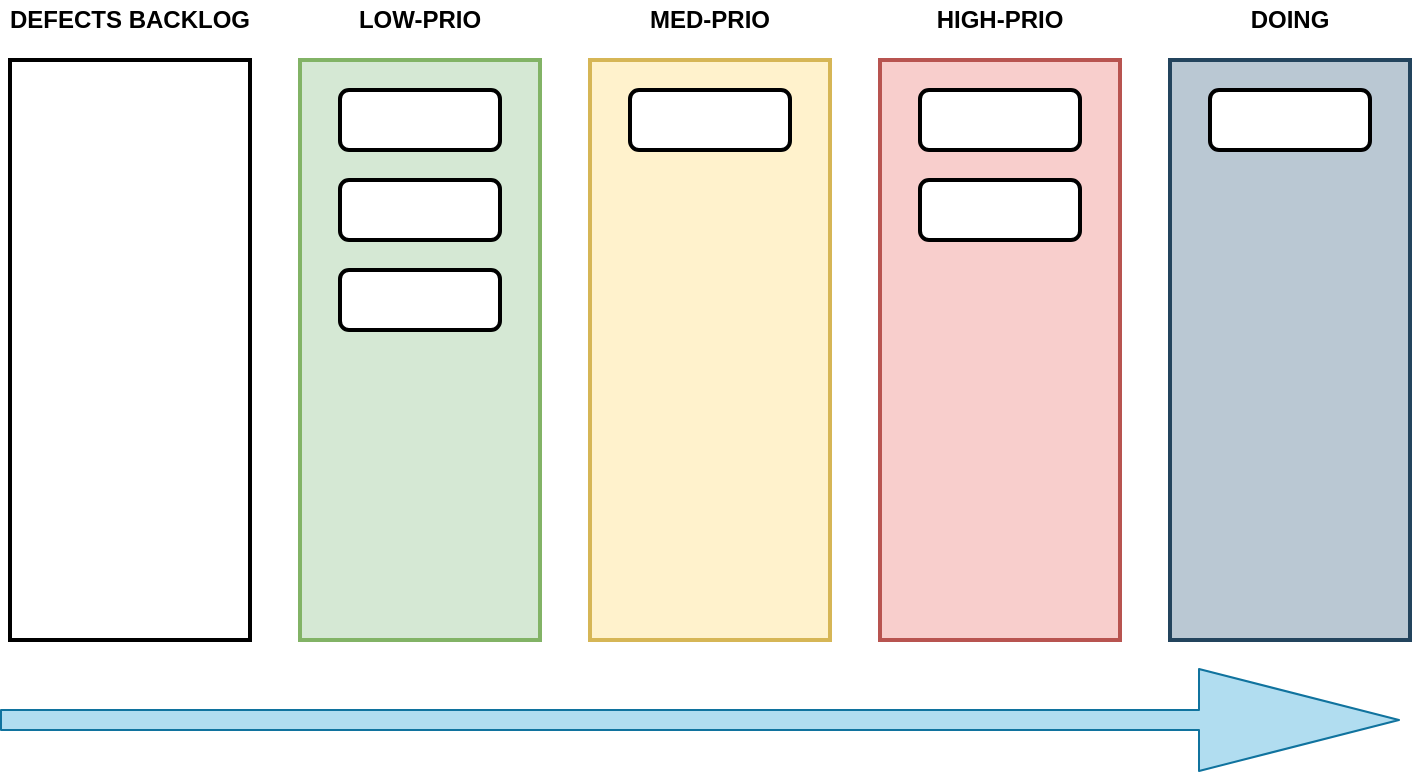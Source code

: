 <mxfile version="10.6.0" type="device"><diagram id="7FdF3VqkgL_xSBzLzh1t" name="Page-1"><mxGraphModel dx="1162" dy="596" grid="1" gridSize="10" guides="1" tooltips="1" connect="1" arrows="1" fold="1" page="1" pageScale="1" pageWidth="827" pageHeight="1169" math="0" shadow="0"><root><mxCell id="0"/><mxCell id="1" parent="0"/><mxCell id="DFLEQGwX5jp6h5wGRo_q-8" value="" style="rounded=0;whiteSpace=wrap;html=1;fillColor=#d5e8d4;strokeColor=#82b366;strokeWidth=2;" vertex="1" parent="1"><mxGeometry x="230" y="160" width="120" height="290" as="geometry"/></mxCell><mxCell id="DFLEQGwX5jp6h5wGRo_q-9" value="DEFECTS BACKLOG" style="text;html=1;strokeColor=none;fillColor=none;align=center;verticalAlign=middle;whiteSpace=wrap;rounded=0;fontStyle=1" vertex="1" parent="1"><mxGeometry x="80" y="130" width="130" height="20" as="geometry"/></mxCell><mxCell id="DFLEQGwX5jp6h5wGRo_q-10" value="LOW-PRIO" style="text;html=1;strokeColor=none;fillColor=none;align=center;verticalAlign=middle;whiteSpace=wrap;rounded=0;fontStyle=1" vertex="1" parent="1"><mxGeometry x="225" y="130" width="130" height="20" as="geometry"/></mxCell><mxCell id="DFLEQGwX5jp6h5wGRo_q-11" value="" style="rounded=0;whiteSpace=wrap;html=1;fillColor=#fff2cc;strokeColor=#d6b656;strokeWidth=2;" vertex="1" parent="1"><mxGeometry x="375" y="160" width="120" height="290" as="geometry"/></mxCell><mxCell id="DFLEQGwX5jp6h5wGRo_q-12" value="MED-PRIO&lt;br&gt;" style="text;html=1;strokeColor=none;fillColor=none;align=center;verticalAlign=middle;whiteSpace=wrap;rounded=0;fontStyle=1" vertex="1" parent="1"><mxGeometry x="370" y="130" width="130" height="20" as="geometry"/></mxCell><mxCell id="DFLEQGwX5jp6h5wGRo_q-13" value="" style="rounded=0;whiteSpace=wrap;html=1;fillColor=#f8cecc;strokeColor=#b85450;strokeWidth=2;" vertex="1" parent="1"><mxGeometry x="520" y="160" width="120" height="290" as="geometry"/></mxCell><mxCell id="DFLEQGwX5jp6h5wGRo_q-14" value="HIGH-PRIO" style="text;html=1;strokeColor=none;fillColor=none;align=center;verticalAlign=middle;whiteSpace=wrap;rounded=0;fontStyle=1" vertex="1" parent="1"><mxGeometry x="515" y="130" width="130" height="20" as="geometry"/></mxCell><mxCell id="DFLEQGwX5jp6h5wGRo_q-16" value="" style="rounded=0;whiteSpace=wrap;html=1;strokeWidth=2;fillColor=#bac8d3;strokeColor=#23445d;" vertex="1" parent="1"><mxGeometry x="665" y="160" width="120" height="290" as="geometry"/></mxCell><mxCell id="DFLEQGwX5jp6h5wGRo_q-17" value="DOING" style="text;html=1;strokeColor=none;fillColor=none;align=center;verticalAlign=middle;whiteSpace=wrap;rounded=0;fontStyle=1" vertex="1" parent="1"><mxGeometry x="660" y="130" width="130" height="20" as="geometry"/></mxCell><mxCell id="DFLEQGwX5jp6h5wGRo_q-18" value="" style="rounded=1;whiteSpace=wrap;html=1;strokeWidth=2;" vertex="1" parent="1"><mxGeometry x="250" y="220" width="80" height="30" as="geometry"/></mxCell><mxCell id="DFLEQGwX5jp6h5wGRo_q-19" value="" style="rounded=1;whiteSpace=wrap;html=1;strokeWidth=2;" vertex="1" parent="1"><mxGeometry x="395" y="175" width="80" height="30" as="geometry"/></mxCell><mxCell id="DFLEQGwX5jp6h5wGRo_q-20" value="" style="rounded=1;whiteSpace=wrap;html=1;strokeWidth=2;" vertex="1" parent="1"><mxGeometry x="540" y="175" width="80" height="30" as="geometry"/></mxCell><mxCell id="DFLEQGwX5jp6h5wGRo_q-21" value="" style="rounded=1;whiteSpace=wrap;html=1;strokeWidth=2;" vertex="1" parent="1"><mxGeometry x="540" y="220" width="80" height="30" as="geometry"/></mxCell><mxCell id="DFLEQGwX5jp6h5wGRo_q-22" value="" style="rounded=1;whiteSpace=wrap;html=1;strokeWidth=2;" vertex="1" parent="1"><mxGeometry x="685" y="175" width="80" height="30" as="geometry"/></mxCell><mxCell id="DFLEQGwX5jp6h5wGRo_q-23" value="" style="rounded=1;whiteSpace=wrap;html=1;strokeWidth=2;" vertex="1" parent="1"><mxGeometry x="250" y="265" width="80" height="30" as="geometry"/></mxCell><mxCell id="DFLEQGwX5jp6h5wGRo_q-24" value="" style="shape=flexArrow;endArrow=classic;html=1;endWidth=40;endSize=33;fillColor=#b1ddf0;strokeColor=#10739e;" edge="1" parent="1"><mxGeometry width="50" height="50" relative="1" as="geometry"><mxPoint x="80" y="490" as="sourcePoint"/><mxPoint x="780" y="490" as="targetPoint"/></mxGeometry></mxCell><mxCell id="DFLEQGwX5jp6h5wGRo_q-1" value="" style="rounded=1;whiteSpace=wrap;html=1;strokeWidth=2;" vertex="1" parent="1"><mxGeometry x="250" y="175" width="80" height="30" as="geometry"/></mxCell><mxCell id="DFLEQGwX5jp6h5wGRo_q-25" value="" style="rounded=0;whiteSpace=wrap;html=1;strokeWidth=2;" vertex="1" parent="1"><mxGeometry x="85" y="160" width="120" height="290" as="geometry"/></mxCell></root></mxGraphModel></diagram></mxfile>